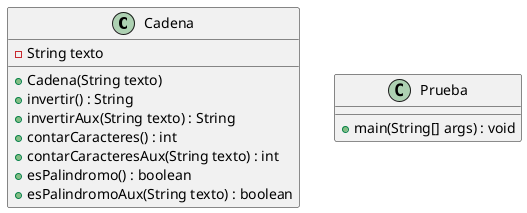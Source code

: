 @startuml Manipulación de Cadena de texto

class Cadena{
    - String texto
    + Cadena(String texto)
    + invertir() : String
    + invertirAux(String texto) : String
    + contarCaracteres() : int
    + contarCaracteresAux(String texto) : int
    + esPalindromo() : boolean
    + esPalindromoAux(String texto) : boolean
}

class Prueba{
    + main(String[] args) : void
}

@enduml